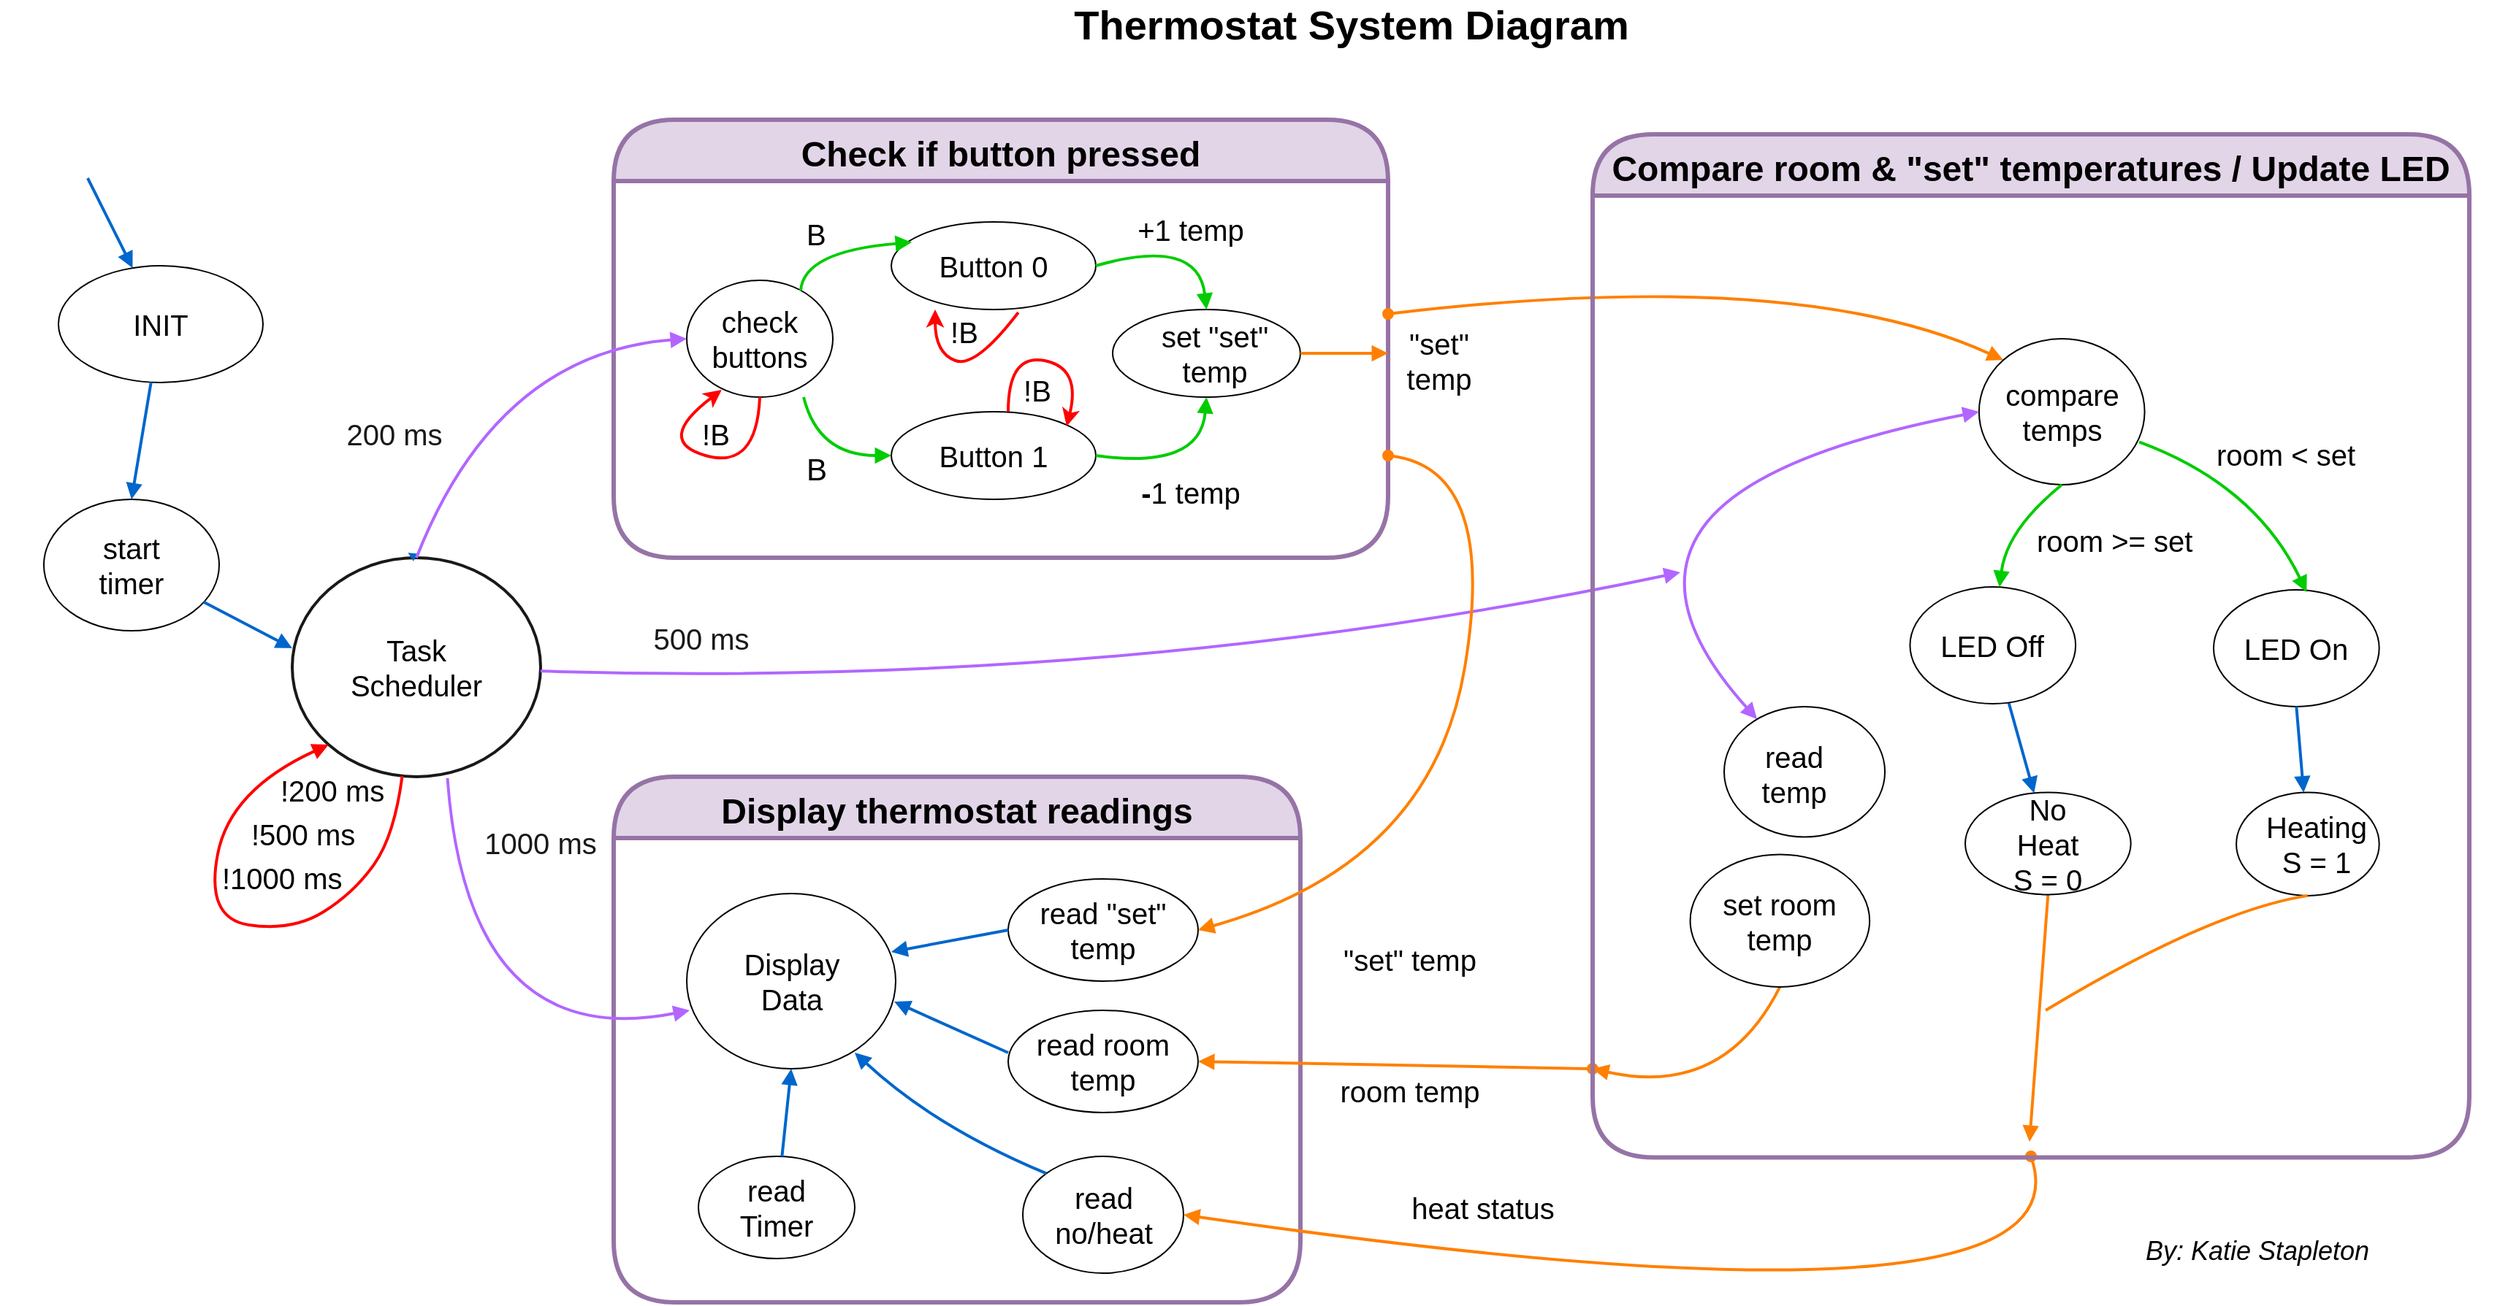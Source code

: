 <mxfile version="15.5.2" type="github">
  <diagram name="Page-1" id="b33cb84f-bf7a-9ccf-f142-242d16432e5d">
    <mxGraphModel dx="1465" dy="2275" grid="1" gridSize="10" guides="1" tooltips="1" connect="1" arrows="1" fold="1" page="1" pageScale="1.5" pageWidth="1169" pageHeight="826" background="none" math="0" shadow="0">
      <root>
        <mxCell id="0" style=";html=1;" />
        <mxCell id="1" style=";html=1;" parent="0" />
        <mxCell id="eZxbaBp0KACx5FJQrMLy-3" value="&lt;font&gt;200 ms&lt;/font&gt;" style="text;html=1;strokeColor=none;fillColor=none;align=center;verticalAlign=middle;whiteSpace=wrap;rounded=0;shadow=0;fontSize=20;fontColor=#191919;" parent="1" vertex="1">
          <mxGeometry x="250" y="-920" width="80" height="30" as="geometry" />
        </mxCell>
        <mxCell id="eZxbaBp0KACx5FJQrMLy-11" value="heat status" style="text;html=1;strokeColor=none;fillColor=none;align=center;verticalAlign=middle;whiteSpace=wrap;rounded=0;shadow=0;fontSize=20;" parent="1" vertex="1">
          <mxGeometry x="970" y="-390" width="130" height="30" as="geometry" />
        </mxCell>
        <mxCell id="eZxbaBp0KACx5FJQrMLy-30" value="" style="group;strokeWidth=2;" parent="1" vertex="1" connectable="0">
          <mxGeometry x="50" y="-860" width="120" height="90" as="geometry" />
        </mxCell>
        <mxCell id="eZxbaBp0KACx5FJQrMLy-19" value="" style="ellipse;whiteSpace=wrap;html=1;rounded=0;shadow=0;strokeWidth=1;fillColor=none;fontSize=24;align=right" parent="eZxbaBp0KACx5FJQrMLy-30" vertex="1">
          <mxGeometry width="120" height="90" as="geometry" />
        </mxCell>
        <mxCell id="2a5a01dd2e413fbf-50" value="start timer" style="text;html=1;strokeColor=none;fillColor=none;align=center;verticalAlign=middle;whiteSpace=wrap;rounded=0;shadow=0;fontSize=20;" parent="eZxbaBp0KACx5FJQrMLy-30" vertex="1">
          <mxGeometry x="29.143" y="30" width="61.714" height="30" as="geometry" />
        </mxCell>
        <mxCell id="eZxbaBp0KACx5FJQrMLy-32" value="" style="group;strokeWidth=1;strokeColor=none;" parent="1" vertex="1" connectable="0">
          <mxGeometry x="220" y="-820" width="170" height="150" as="geometry" />
        </mxCell>
        <mxCell id="eZxbaBp0KACx5FJQrMLy-20" value="" style="ellipse;whiteSpace=wrap;html=1;rounded=0;shadow=0;strokeWidth=2;fillColor=none;fontSize=24;align=right;strokeColor=#191919;" parent="eZxbaBp0KACx5FJQrMLy-32" vertex="1">
          <mxGeometry width="170" height="150" as="geometry" />
        </mxCell>
        <mxCell id="2a5a01dd2e413fbf-51" value="Task&lt;br&gt;Scheduler" style="text;html=1;strokeColor=none;fillColor=none;align=center;verticalAlign=middle;whiteSpace=wrap;rounded=0;shadow=0;fontSize=20;" parent="eZxbaBp0KACx5FJQrMLy-32" vertex="1">
          <mxGeometry x="52.214" y="56.092" width="65.571" height="37.815" as="geometry" />
        </mxCell>
        <mxCell id="e0jNq91RbBLGxGO3Wyhw-210" style="edgeStyle=none;curved=1;orthogonalLoop=1;jettySize=auto;html=1;fontSize=20;fontColor=#B266FF;startFill=0;endArrow=block;endFill=1;strokeColor=#FF0000;strokeWidth=2;entryX=0;entryY=1;entryDx=0;entryDy=0;" edge="1" parent="eZxbaBp0KACx5FJQrMLy-32" source="eZxbaBp0KACx5FJQrMLy-20" target="eZxbaBp0KACx5FJQrMLy-20">
          <mxGeometry relative="1" as="geometry">
            <mxPoint x="17" y="308.824" as="targetPoint" />
            <Array as="points">
              <mxPoint x="70" y="190" />
              <mxPoint x="42.5" y="229.412" />
              <mxPoint y="255.882" />
              <mxPoint x="-59.5" y="247.059" />
              <mxPoint x="-42.5" y="158.824" />
            </Array>
          </mxGeometry>
        </mxCell>
        <mxCell id="e0jNq91RbBLGxGO3Wyhw-223" style="edgeStyle=none;curved=1;orthogonalLoop=1;jettySize=auto;html=1;exitX=0.5;exitY=0;exitDx=0;exitDy=0;entryX=0.465;entryY=-0.024;entryDx=0;entryDy=0;entryPerimeter=0;fontSize=24;startFill=0;endArrow=block;endFill=1;strokeColor=#0066CC;strokeWidth=0;" edge="1" parent="eZxbaBp0KACx5FJQrMLy-32" source="eZxbaBp0KACx5FJQrMLy-20" target="eZxbaBp0KACx5FJQrMLy-20">
          <mxGeometry relative="1" as="geometry" />
        </mxCell>
        <mxCell id="eZxbaBp0KACx5FJQrMLy-79" value="&lt;font style=&quot;font-size: 28px&quot;&gt;Thermostat System Diagram&lt;/font&gt;" style="text;html=1;strokeColor=none;fillColor=none;align=center;verticalAlign=middle;whiteSpace=wrap;rounded=0;hachureGap=4;pointerEvents=0;fontSize=24;fontStyle=1" parent="1" vertex="1">
          <mxGeometry x="730" y="-1200" width="430" height="30" as="geometry" />
        </mxCell>
        <mxCell id="eZxbaBp0KACx5FJQrMLy-81" value="By: Katie Stapleton" style="text;html=1;strokeColor=none;fillColor=none;align=center;verticalAlign=middle;whiteSpace=wrap;rounded=0;hachureGap=4;pointerEvents=0;fontSize=18;fontStyle=2" parent="1" vertex="1">
          <mxGeometry x="1480" y="-360" width="170" height="30" as="geometry" />
        </mxCell>
        <mxCell id="e0jNq91RbBLGxGO3Wyhw-14" value="" style="group" vertex="1" connectable="0" parent="1">
          <mxGeometry x="20" y="-1070" width="160" height="120" as="geometry" />
        </mxCell>
        <mxCell id="e0jNq91RbBLGxGO3Wyhw-10" value="" style="group;strokeWidth=2;" vertex="1" connectable="0" parent="e0jNq91RbBLGxGO3Wyhw-14">
          <mxGeometry x="40" y="50" width="140" height="80" as="geometry" />
        </mxCell>
        <mxCell id="e0jNq91RbBLGxGO3Wyhw-11" value="" style="ellipse;whiteSpace=wrap;html=1;rounded=0;shadow=0;strokeWidth=1;fillColor=none;fontSize=24;align=right" vertex="1" parent="e0jNq91RbBLGxGO3Wyhw-10">
          <mxGeometry width="140" height="80" as="geometry" />
        </mxCell>
        <mxCell id="e0jNq91RbBLGxGO3Wyhw-12" value="INIT" style="text;html=1;strokeColor=none;fillColor=none;align=center;verticalAlign=middle;whiteSpace=wrap;rounded=0;shadow=0;fontSize=20;" vertex="1" parent="e0jNq91RbBLGxGO3Wyhw-10">
          <mxGeometry x="32.859" y="25" width="74.286" height="30" as="geometry" />
        </mxCell>
        <mxCell id="e0jNq91RbBLGxGO3Wyhw-32" value="Display thermostat readings" style="swimlane;fontSize=24;align=center;startSize=42;fillColor=#e1d5e7;strokeColor=#9673a6;rounded=1;shadow=0;sketch=0;glass=0;swimlaneFillColor=none;perimeterSpacing=2;strokeWidth=3;arcSize=45;" vertex="1" parent="1">
          <mxGeometry x="440" y="-670" width="470" height="360" as="geometry">
            <mxRectangle x="1000" y="-100" width="110" height="40" as="alternateBounds" />
          </mxGeometry>
        </mxCell>
        <mxCell id="eZxbaBp0KACx5FJQrMLy-31" value="" style="group" parent="e0jNq91RbBLGxGO3Wyhw-32" vertex="1" connectable="0">
          <mxGeometry x="58" y="260" width="107" height="70" as="geometry" />
        </mxCell>
        <mxCell id="eZxbaBp0KACx5FJQrMLy-22" value="" style="ellipse;whiteSpace=wrap;html=1;rounded=0;shadow=0;strokeWidth=1;fillColor=none;fontSize=24;align=right" parent="eZxbaBp0KACx5FJQrMLy-31" vertex="1">
          <mxGeometry width="107" height="70" as="geometry" />
        </mxCell>
        <mxCell id="2a5a01dd2e413fbf-55" value="read Timer" style="text;html=1;strokeColor=none;fillColor=none;align=center;verticalAlign=middle;whiteSpace=wrap;rounded=0;shadow=0;fontSize=20;" parent="eZxbaBp0KACx5FJQrMLy-31" vertex="1">
          <mxGeometry x="22.929" y="20" width="61.143" height="30" as="geometry" />
        </mxCell>
        <mxCell id="eZxbaBp0KACx5FJQrMLy-33" value="" style="group" parent="e0jNq91RbBLGxGO3Wyhw-32" vertex="1" connectable="0">
          <mxGeometry x="50" y="80" width="143" height="120" as="geometry" />
        </mxCell>
        <mxCell id="2a5a01dd2e413fbf-10" value="" style="ellipse;whiteSpace=wrap;html=1;rounded=0;shadow=0;strokeWidth=1;fillColor=none;fontSize=24;align=right" parent="eZxbaBp0KACx5FJQrMLy-33" vertex="1">
          <mxGeometry width="143" height="120" as="geometry" />
        </mxCell>
        <mxCell id="2a5a01dd2e413fbf-52" value="Display Data" style="text;html=1;strokeColor=none;fillColor=none;align=center;verticalAlign=middle;whiteSpace=wrap;rounded=0;shadow=0;fontSize=20;" parent="eZxbaBp0KACx5FJQrMLy-33" vertex="1">
          <mxGeometry x="30.643" y="34.286" width="81.714" height="51.429" as="geometry" />
        </mxCell>
        <mxCell id="e0jNq91RbBLGxGO3Wyhw-137" value="" style="group" vertex="1" connectable="0" parent="e0jNq91RbBLGxGO3Wyhw-32">
          <mxGeometry x="300" y="70" width="130" height="70" as="geometry" />
        </mxCell>
        <mxCell id="e0jNq91RbBLGxGO3Wyhw-138" value="" style="ellipse;whiteSpace=wrap;html=1;rounded=0;shadow=0;strokeWidth=1;fillColor=none;fontSize=24;align=right" vertex="1" parent="e0jNq91RbBLGxGO3Wyhw-137">
          <mxGeometry x="-30" width="130" height="70" as="geometry" />
        </mxCell>
        <mxCell id="e0jNq91RbBLGxGO3Wyhw-139" value="read &quot;set&quot; temp" style="text;html=1;strokeColor=none;fillColor=none;align=center;verticalAlign=middle;whiteSpace=wrap;rounded=0;shadow=0;fontSize=20;" vertex="1" parent="e0jNq91RbBLGxGO3Wyhw-137">
          <mxGeometry x="-11.07" y="20" width="92.14" height="30" as="geometry" />
        </mxCell>
        <mxCell id="e0jNq91RbBLGxGO3Wyhw-134" value="" style="group" vertex="1" connectable="0" parent="e0jNq91RbBLGxGO3Wyhw-32">
          <mxGeometry x="280" y="260" width="110" height="80" as="geometry" />
        </mxCell>
        <mxCell id="e0jNq91RbBLGxGO3Wyhw-135" value="" style="ellipse;whiteSpace=wrap;html=1;rounded=0;shadow=0;strokeWidth=1;fillColor=none;fontSize=24;align=right" vertex="1" parent="e0jNq91RbBLGxGO3Wyhw-134">
          <mxGeometry width="110.0" height="80" as="geometry" />
        </mxCell>
        <mxCell id="e0jNq91RbBLGxGO3Wyhw-136" value="read no/heat" style="text;html=1;strokeColor=none;fillColor=none;align=center;verticalAlign=middle;whiteSpace=wrap;rounded=0;shadow=0;fontSize=20;" vertex="1" parent="e0jNq91RbBLGxGO3Wyhw-134">
          <mxGeometry x="23.571" y="22.857" width="62.857" height="34.286" as="geometry" />
        </mxCell>
        <mxCell id="e0jNq91RbBLGxGO3Wyhw-140" value="" style="group" vertex="1" connectable="0" parent="e0jNq91RbBLGxGO3Wyhw-32">
          <mxGeometry x="270" y="160" width="130" height="70" as="geometry" />
        </mxCell>
        <mxCell id="e0jNq91RbBLGxGO3Wyhw-141" value="" style="ellipse;whiteSpace=wrap;html=1;rounded=0;shadow=0;strokeWidth=1;fillColor=none;fontSize=24;align=right" vertex="1" parent="e0jNq91RbBLGxGO3Wyhw-140">
          <mxGeometry width="130" height="70" as="geometry" />
        </mxCell>
        <mxCell id="e0jNq91RbBLGxGO3Wyhw-142" value="read room temp" style="text;html=1;strokeColor=none;fillColor=none;align=center;verticalAlign=middle;whiteSpace=wrap;rounded=0;shadow=0;fontSize=20;" vertex="1" parent="e0jNq91RbBLGxGO3Wyhw-140">
          <mxGeometry x="14.97" y="20" width="100.07" height="30" as="geometry" />
        </mxCell>
        <mxCell id="e0jNq91RbBLGxGO3Wyhw-168" style="edgeStyle=none;curved=1;orthogonalLoop=1;jettySize=auto;html=1;entryX=0.5;entryY=1;entryDx=0;entryDy=0;fontSize=24;startFill=0;endArrow=block;endFill=1;strokeColor=#0066CC;strokeWidth=2;" edge="1" parent="e0jNq91RbBLGxGO3Wyhw-32" source="eZxbaBp0KACx5FJQrMLy-22" target="2a5a01dd2e413fbf-10">
          <mxGeometry relative="1" as="geometry" />
        </mxCell>
        <mxCell id="e0jNq91RbBLGxGO3Wyhw-169" style="edgeStyle=none;curved=1;orthogonalLoop=1;jettySize=auto;html=1;exitX=0;exitY=0;exitDx=0;exitDy=0;entryX=0.804;entryY=0.908;entryDx=0;entryDy=0;entryPerimeter=0;fontSize=24;startFill=0;endArrow=block;endFill=1;strokeColor=#0066CC;strokeWidth=2;" edge="1" parent="e0jNq91RbBLGxGO3Wyhw-32" source="e0jNq91RbBLGxGO3Wyhw-135" target="2a5a01dd2e413fbf-10">
          <mxGeometry relative="1" as="geometry">
            <Array as="points">
              <mxPoint x="220" y="240" />
            </Array>
          </mxGeometry>
        </mxCell>
        <mxCell id="e0jNq91RbBLGxGO3Wyhw-170" style="edgeStyle=none;curved=1;orthogonalLoop=1;jettySize=auto;html=1;entryX=0.993;entryY=0.617;entryDx=0;entryDy=0;entryPerimeter=0;fontSize=24;startFill=0;endArrow=block;endFill=1;strokeColor=#0066CC;strokeWidth=2;exitX=0;exitY=0.414;exitDx=0;exitDy=0;exitPerimeter=0;" edge="1" parent="e0jNq91RbBLGxGO3Wyhw-32" source="e0jNq91RbBLGxGO3Wyhw-141" target="2a5a01dd2e413fbf-10">
          <mxGeometry relative="1" as="geometry">
            <mxPoint x="270" y="180" as="sourcePoint" />
          </mxGeometry>
        </mxCell>
        <mxCell id="e0jNq91RbBLGxGO3Wyhw-171" style="edgeStyle=none;curved=1;orthogonalLoop=1;jettySize=auto;html=1;exitX=0;exitY=0.5;exitDx=0;exitDy=0;entryX=0.979;entryY=0.333;entryDx=0;entryDy=0;entryPerimeter=0;fontSize=24;startFill=0;endArrow=block;endFill=1;strokeColor=#0066CC;strokeWidth=2;" edge="1" parent="e0jNq91RbBLGxGO3Wyhw-32" source="e0jNq91RbBLGxGO3Wyhw-138" target="2a5a01dd2e413fbf-10">
          <mxGeometry relative="1" as="geometry" />
        </mxCell>
        <mxCell id="e0jNq91RbBLGxGO3Wyhw-188" value="" style="group" vertex="1" connectable="0" parent="1">
          <mxGeometry x="440" y="-1120" width="530" height="300" as="geometry" />
        </mxCell>
        <mxCell id="e0jNq91RbBLGxGO3Wyhw-2" value="Check if button pressed" style="swimlane;fontSize=24;align=center;startSize=42;fillColor=#e1d5e7;strokeColor=#9673a6;rounded=1;shadow=0;sketch=0;glass=0;swimlaneFillColor=none;perimeterSpacing=2;strokeWidth=3;arcSize=34;" vertex="1" parent="e0jNq91RbBLGxGO3Wyhw-188">
          <mxGeometry width="530" height="300" as="geometry">
            <mxRectangle x="1000" y="-100" width="110" height="40" as="alternateBounds" />
          </mxGeometry>
        </mxCell>
        <mxCell id="e0jNq91RbBLGxGO3Wyhw-39" value="" style="group" vertex="1" connectable="0" parent="e0jNq91RbBLGxGO3Wyhw-2">
          <mxGeometry x="190" y="70" width="140" height="60" as="geometry" />
        </mxCell>
        <mxCell id="e0jNq91RbBLGxGO3Wyhw-40" value="" style="ellipse;whiteSpace=wrap;html=1;rounded=0;shadow=0;strokeWidth=1;fillColor=none;fontSize=24;align=right" vertex="1" parent="e0jNq91RbBLGxGO3Wyhw-39">
          <mxGeometry width="140" height="60" as="geometry" />
        </mxCell>
        <mxCell id="e0jNq91RbBLGxGO3Wyhw-41" value="Button 0" style="text;html=1;strokeColor=none;fillColor=none;align=center;verticalAlign=middle;whiteSpace=wrap;rounded=0;shadow=0;fontSize=20;" vertex="1" parent="e0jNq91RbBLGxGO3Wyhw-39">
          <mxGeometry x="30.0" y="20.0" width="80.0" height="20.0" as="geometry" />
        </mxCell>
        <mxCell id="e0jNq91RbBLGxGO3Wyhw-46" value="" style="group" vertex="1" connectable="0" parent="e0jNq91RbBLGxGO3Wyhw-2">
          <mxGeometry x="190" y="200" width="140" height="60" as="geometry" />
        </mxCell>
        <mxCell id="e0jNq91RbBLGxGO3Wyhw-47" value="" style="ellipse;whiteSpace=wrap;html=1;rounded=0;shadow=0;strokeWidth=1;fillColor=none;fontSize=24;align=right" vertex="1" parent="e0jNq91RbBLGxGO3Wyhw-46">
          <mxGeometry width="140.0" height="60" as="geometry" />
        </mxCell>
        <mxCell id="e0jNq91RbBLGxGO3Wyhw-48" value="Button 1" style="text;html=1;strokeColor=none;fillColor=none;align=center;verticalAlign=middle;whiteSpace=wrap;rounded=0;shadow=0;fontSize=20;" vertex="1" parent="e0jNq91RbBLGxGO3Wyhw-46">
          <mxGeometry x="30.0" y="20.0" width="80.0" height="20.0" as="geometry" />
        </mxCell>
        <mxCell id="e0jNq91RbBLGxGO3Wyhw-112" style="edgeStyle=none;curved=1;orthogonalLoop=1;jettySize=auto;html=1;fontSize=24;startArrow=classic;startFill=1;endArrow=none;endFill=0;strokeColor=#FF0000;strokeWidth=2;entryX=0;entryY=1;entryDx=0;entryDy=0;" edge="1" parent="e0jNq91RbBLGxGO3Wyhw-46" target="eZxbaBp0KACx5FJQrMLy-7">
          <mxGeometry relative="1" as="geometry">
            <mxPoint x="83.061" y="-2.553" as="targetPoint" />
            <Array as="points">
              <mxPoint x="130" y="-30" />
              <mxPoint x="80" y="-40" />
            </Array>
            <mxPoint x="120" y="10" as="sourcePoint" />
          </mxGeometry>
        </mxCell>
        <mxCell id="e0jNq91RbBLGxGO3Wyhw-64" value="" style="ellipse;whiteSpace=wrap;html=1;rounded=0;shadow=0;strokeWidth=1;fillColor=none;fontSize=24;align=right" vertex="1" parent="e0jNq91RbBLGxGO3Wyhw-2">
          <mxGeometry x="341.5" y="130" width="128.5" height="60" as="geometry" />
        </mxCell>
        <mxCell id="e0jNq91RbBLGxGO3Wyhw-65" value="set &quot;set&quot; temp" style="text;html=1;strokeColor=none;fillColor=none;align=center;verticalAlign=middle;whiteSpace=wrap;rounded=0;shadow=0;fontSize=20;" vertex="1" parent="e0jNq91RbBLGxGO3Wyhw-2">
          <mxGeometry x="361.5" y="146.67" width="98.5" height="26.67" as="geometry" />
        </mxCell>
        <mxCell id="e0jNq91RbBLGxGO3Wyhw-79" style="edgeStyle=none;curved=1;orthogonalLoop=1;jettySize=auto;html=1;exitX=1;exitY=0.5;exitDx=0;exitDy=0;entryX=0.5;entryY=0;entryDx=0;entryDy=0;fontSize=24;startFill=0;endArrow=block;endFill=1;strokeColor=#00CC00;strokeWidth=2;" edge="1" parent="e0jNq91RbBLGxGO3Wyhw-2" source="e0jNq91RbBLGxGO3Wyhw-40" target="e0jNq91RbBLGxGO3Wyhw-64">
          <mxGeometry relative="1" as="geometry">
            <Array as="points">
              <mxPoint x="400" y="80" />
            </Array>
          </mxGeometry>
        </mxCell>
        <mxCell id="e0jNq91RbBLGxGO3Wyhw-80" style="edgeStyle=none;curved=1;orthogonalLoop=1;jettySize=auto;html=1;exitX=1;exitY=0.5;exitDx=0;exitDy=0;entryX=0.5;entryY=1;entryDx=0;entryDy=0;fontSize=24;startFill=0;endArrow=block;endFill=1;strokeColor=#00CC00;strokeWidth=2;" edge="1" parent="e0jNq91RbBLGxGO3Wyhw-2" source="e0jNq91RbBLGxGO3Wyhw-47" target="e0jNq91RbBLGxGO3Wyhw-64">
          <mxGeometry relative="1" as="geometry">
            <Array as="points">
              <mxPoint x="401.5" y="240" />
            </Array>
          </mxGeometry>
        </mxCell>
        <mxCell id="eZxbaBp0KACx5FJQrMLy-7" value="!B" style="text;html=1;strokeColor=none;fillColor=none;align=center;verticalAlign=middle;whiteSpace=wrap;rounded=0;shadow=0;fontSize=20;" parent="e0jNq91RbBLGxGO3Wyhw-2" vertex="1">
          <mxGeometry x="270" y="170" width="40" height="30" as="geometry" />
        </mxCell>
        <mxCell id="e0jNq91RbBLGxGO3Wyhw-116" value="!B" style="text;html=1;strokeColor=none;fillColor=none;align=center;verticalAlign=middle;whiteSpace=wrap;rounded=0;shadow=0;fontSize=20;" vertex="1" parent="e0jNq91RbBLGxGO3Wyhw-2">
          <mxGeometry x="220" y="130" width="40" height="30" as="geometry" />
        </mxCell>
        <mxCell id="e0jNq91RbBLGxGO3Wyhw-114" style="edgeStyle=none;curved=1;orthogonalLoop=1;jettySize=auto;html=1;fontSize=24;startArrow=classic;startFill=1;endArrow=none;endFill=0;strokeColor=#FF0000;strokeWidth=2;exitX=0;exitY=0;exitDx=0;exitDy=0;entryX=0.621;entryY=1.033;entryDx=0;entryDy=0;entryPerimeter=0;" edge="1" parent="e0jNq91RbBLGxGO3Wyhw-2" source="e0jNq91RbBLGxGO3Wyhw-116" target="e0jNq91RbBLGxGO3Wyhw-40">
          <mxGeometry relative="1" as="geometry">
            <mxPoint x="270" y="135" as="targetPoint" />
            <Array as="points">
              <mxPoint x="220" y="160" />
              <mxPoint x="247.86" y="170" />
            </Array>
            <mxPoint x="210" y="135" as="sourcePoint" />
          </mxGeometry>
        </mxCell>
        <mxCell id="e0jNq91RbBLGxGO3Wyhw-143" value="" style="group" vertex="1" connectable="0" parent="e0jNq91RbBLGxGO3Wyhw-2">
          <mxGeometry x="50" y="110" width="100" height="80" as="geometry" />
        </mxCell>
        <mxCell id="e0jNq91RbBLGxGO3Wyhw-144" value="" style="ellipse;whiteSpace=wrap;html=1;rounded=0;shadow=0;strokeWidth=1;fillColor=none;fontSize=24;align=right" vertex="1" parent="e0jNq91RbBLGxGO3Wyhw-143">
          <mxGeometry width="100" height="80" as="geometry" />
        </mxCell>
        <mxCell id="e0jNq91RbBLGxGO3Wyhw-147" style="edgeStyle=none;curved=1;orthogonalLoop=1;jettySize=auto;html=1;fontSize=24;startArrow=classic;startFill=1;endArrow=none;endFill=0;strokeColor=#FF0000;strokeWidth=2;entryX=0.5;entryY=1;entryDx=0;entryDy=0;exitX=0.239;exitY=0.938;exitDx=0;exitDy=0;exitPerimeter=0;" edge="1" parent="e0jNq91RbBLGxGO3Wyhw-143" source="e0jNq91RbBLGxGO3Wyhw-144" target="e0jNq91RbBLGxGO3Wyhw-144">
          <mxGeometry relative="1" as="geometry">
            <mxPoint x="47.86" y="90" as="targetPoint" />
            <Array as="points">
              <mxPoint x="-22.14" y="110" />
              <mxPoint x="47.86" y="130" />
            </Array>
            <mxPoint x="27.86" y="70" as="sourcePoint" />
          </mxGeometry>
        </mxCell>
        <mxCell id="e0jNq91RbBLGxGO3Wyhw-145" value="check buttons" style="text;html=1;strokeColor=none;fillColor=none;align=center;verticalAlign=middle;whiteSpace=wrap;rounded=0;shadow=0;fontSize=20;" vertex="1" parent="e0jNq91RbBLGxGO3Wyhw-143">
          <mxGeometry x="17.857" y="22.857" width="64.286" height="34.286" as="geometry" />
        </mxCell>
        <mxCell id="e0jNq91RbBLGxGO3Wyhw-152" value="!B" style="text;html=1;strokeColor=none;fillColor=none;align=center;verticalAlign=middle;whiteSpace=wrap;rounded=0;shadow=0;fontSize=20;" vertex="1" parent="e0jNq91RbBLGxGO3Wyhw-2">
          <mxGeometry x="50.0" y="200" width="40" height="30" as="geometry" />
        </mxCell>
        <mxCell id="e0jNq91RbBLGxGO3Wyhw-153" style="edgeStyle=none;curved=1;orthogonalLoop=1;jettySize=auto;html=1;exitX=0.78;exitY=0.088;exitDx=0;exitDy=0;entryX=0.1;entryY=0.233;entryDx=0;entryDy=0;entryPerimeter=0;fontSize=24;startFill=0;endArrow=block;endFill=1;strokeColor=#00CC00;strokeWidth=2;exitPerimeter=0;" edge="1" parent="e0jNq91RbBLGxGO3Wyhw-2" source="e0jNq91RbBLGxGO3Wyhw-144" target="e0jNq91RbBLGxGO3Wyhw-40">
          <mxGeometry relative="1" as="geometry">
            <Array as="points">
              <mxPoint x="130" y="90" />
            </Array>
          </mxGeometry>
        </mxCell>
        <mxCell id="e0jNq91RbBLGxGO3Wyhw-154" style="edgeStyle=none;curved=1;orthogonalLoop=1;jettySize=auto;html=1;entryX=0;entryY=0.5;entryDx=0;entryDy=0;fontSize=24;startFill=0;endArrow=block;endFill=1;strokeColor=#00CC00;strokeWidth=2;exitX=0.8;exitY=1;exitDx=0;exitDy=0;exitPerimeter=0;" edge="1" parent="e0jNq91RbBLGxGO3Wyhw-2" source="e0jNq91RbBLGxGO3Wyhw-144" target="e0jNq91RbBLGxGO3Wyhw-47">
          <mxGeometry relative="1" as="geometry">
            <mxPoint x="120" y="190" as="sourcePoint" />
            <Array as="points">
              <mxPoint x="140" y="230" />
            </Array>
          </mxGeometry>
        </mxCell>
        <mxCell id="e0jNq91RbBLGxGO3Wyhw-155" value="B" style="text;whiteSpace=wrap;html=1;fontSize=20;" vertex="1" parent="e0jNq91RbBLGxGO3Wyhw-2">
          <mxGeometry x="130" y="60" width="30" height="40" as="geometry" />
        </mxCell>
        <mxCell id="e0jNq91RbBLGxGO3Wyhw-156" value="B" style="text;whiteSpace=wrap;html=1;fontSize=21;" vertex="1" parent="e0jNq91RbBLGxGO3Wyhw-2">
          <mxGeometry x="130" y="220" width="30" height="40" as="geometry" />
        </mxCell>
        <mxCell id="e0jNq91RbBLGxGO3Wyhw-159" value="&lt;b&gt;-&lt;/b&gt;1 temp" style="text;html=1;strokeColor=none;fillColor=none;align=center;verticalAlign=middle;whiteSpace=wrap;rounded=0;shadow=0;fontSize=20;" vertex="1" parent="e0jNq91RbBLGxGO3Wyhw-2">
          <mxGeometry x="350" y="240" width="90" height="30" as="geometry" />
        </mxCell>
        <mxCell id="e0jNq91RbBLGxGO3Wyhw-162" value="+1 temp" style="text;html=1;strokeColor=none;fillColor=none;align=center;verticalAlign=middle;whiteSpace=wrap;rounded=0;shadow=0;fontSize=20;" vertex="1" parent="e0jNq91RbBLGxGO3Wyhw-2">
          <mxGeometry x="350" y="60" width="90" height="30" as="geometry" />
        </mxCell>
        <mxCell id="e0jNq91RbBLGxGO3Wyhw-176" style="edgeStyle=none;curved=1;orthogonalLoop=1;jettySize=auto;html=1;exitX=1;exitY=0.5;exitDx=0;exitDy=0;fontSize=24;startFill=0;endArrow=block;endFill=1;strokeColor=#FF8000;strokeWidth=2;" edge="1" parent="e0jNq91RbBLGxGO3Wyhw-188" source="e0jNq91RbBLGxGO3Wyhw-64">
          <mxGeometry relative="1" as="geometry">
            <mxPoint x="530" y="160" as="targetPoint" />
          </mxGeometry>
        </mxCell>
        <mxCell id="e0jNq91RbBLGxGO3Wyhw-189" value="" style="group" vertex="1" connectable="0" parent="1">
          <mxGeometry x="1050" y="-1110" width="680" height="700.71" as="geometry" />
        </mxCell>
        <mxCell id="e0jNq91RbBLGxGO3Wyhw-237" value="" style="group" vertex="1" connectable="0" parent="e0jNq91RbBLGxGO3Wyhw-189">
          <mxGeometry x="150" y="660" width="209" height="30" as="geometry" />
        </mxCell>
        <mxCell id="e0jNq91RbBLGxGO3Wyhw-177" style="edgeStyle=none;curved=1;orthogonalLoop=1;jettySize=auto;html=1;exitX=0.5;exitY=1;exitDx=0;exitDy=0;fontSize=24;startFill=0;endArrow=block;endFill=1;strokeColor=#FF8000;strokeWidth=2;" edge="1" parent="e0jNq91RbBLGxGO3Wyhw-237" source="e0jNq91RbBLGxGO3Wyhw-83">
          <mxGeometry relative="1" as="geometry">
            <mxPoint x="-90" y="-20" as="targetPoint" />
            <Array as="points">
              <mxPoint />
            </Array>
          </mxGeometry>
        </mxCell>
        <mxCell id="e0jNq91RbBLGxGO3Wyhw-180" style="edgeStyle=none;curved=1;orthogonalLoop=1;jettySize=auto;html=1;exitX=0.5;exitY=1;exitDx=0;exitDy=0;fontSize=24;startFill=0;endArrow=block;endFill=1;strokeColor=#FF8000;strokeWidth=2;" edge="1" parent="e0jNq91RbBLGxGO3Wyhw-237" source="e0jNq91RbBLGxGO3Wyhw-98">
          <mxGeometry relative="1" as="geometry">
            <mxPoint x="209" y="30" as="targetPoint" />
            <Array as="points" />
          </mxGeometry>
        </mxCell>
        <mxCell id="e0jNq91RbBLGxGO3Wyhw-190" style="edgeStyle=none;curved=1;orthogonalLoop=1;jettySize=auto;html=1;entryX=0;entryY=0;entryDx=0;entryDy=0;fontSize=24;startArrow=oval;startFill=1;endArrow=block;endFill=1;strokeColor=#FF8000;strokeWidth=2;" edge="1" parent="1" target="e0jNq91RbBLGxGO3Wyhw-86">
          <mxGeometry relative="1" as="geometry">
            <mxPoint x="970" y="-987" as="sourcePoint" />
            <Array as="points">
              <mxPoint x="1250" y="-1020" />
            </Array>
          </mxGeometry>
        </mxCell>
        <mxCell id="e0jNq91RbBLGxGO3Wyhw-191" style="edgeStyle=none;curved=1;orthogonalLoop=1;jettySize=auto;html=1;entryX=1;entryY=0.5;entryDx=0;entryDy=0;fontSize=24;startArrow=oval;startFill=1;endArrow=block;endFill=1;strokeColor=#FF8000;strokeWidth=2;" edge="1" parent="1" target="e0jNq91RbBLGxGO3Wyhw-141">
          <mxGeometry relative="1" as="geometry">
            <mxPoint x="1110" y="-470" as="sourcePoint" />
          </mxGeometry>
        </mxCell>
        <mxCell id="e0jNq91RbBLGxGO3Wyhw-192" style="edgeStyle=none;curved=1;orthogonalLoop=1;jettySize=auto;html=1;entryX=1;entryY=0.5;entryDx=0;entryDy=0;fontSize=24;startArrow=oval;startFill=1;endArrow=block;endFill=1;strokeColor=#FF8000;strokeWidth=2;" edge="1" parent="1" target="e0jNq91RbBLGxGO3Wyhw-135">
          <mxGeometry relative="1" as="geometry">
            <mxPoint x="1410" y="-410" as="sourcePoint" />
            <Array as="points">
              <mxPoint x="1450" y="-280" />
            </Array>
          </mxGeometry>
        </mxCell>
        <mxCell id="e0jNq91RbBLGxGO3Wyhw-193" value="room temp" style="text;html=1;strokeColor=none;fillColor=none;align=center;verticalAlign=middle;whiteSpace=wrap;rounded=0;shadow=0;fontSize=20;" vertex="1" parent="1">
          <mxGeometry x="920" y="-470" width="130" height="30" as="geometry" />
        </mxCell>
        <mxCell id="e0jNq91RbBLGxGO3Wyhw-195" value="&quot;set&quot; &lt;br&gt;temp" style="text;html=1;strokeColor=none;fillColor=none;align=center;verticalAlign=middle;whiteSpace=wrap;rounded=0;shadow=0;fontSize=20;" vertex="1" parent="1">
          <mxGeometry x="940" y="-970" width="130" height="30" as="geometry" />
        </mxCell>
        <mxCell id="e0jNq91RbBLGxGO3Wyhw-200" value="&quot;set&quot; temp" style="text;html=1;strokeColor=none;fillColor=none;align=center;verticalAlign=middle;whiteSpace=wrap;rounded=0;shadow=0;fontSize=20;" vertex="1" parent="1">
          <mxGeometry x="920" y="-560" width="130" height="30" as="geometry" />
        </mxCell>
        <mxCell id="e0jNq91RbBLGxGO3Wyhw-202" style="edgeStyle=none;curved=1;orthogonalLoop=1;jettySize=auto;html=1;fontSize=24;startArrow=none;startFill=0;endArrow=block;endFill=1;strokeColor=#B266FF;strokeWidth=2;exitX=0.5;exitY=0;exitDx=0;exitDy=0;entryX=0;entryY=0.5;entryDx=0;entryDy=0;" edge="1" parent="1" source="eZxbaBp0KACx5FJQrMLy-20" target="e0jNq91RbBLGxGO3Wyhw-144">
          <mxGeometry relative="1" as="geometry">
            <mxPoint x="340" y="-830" as="sourcePoint" />
            <mxPoint x="470" y="-970" as="targetPoint" />
            <Array as="points">
              <mxPoint x="360" y="-960" />
            </Array>
          </mxGeometry>
        </mxCell>
        <mxCell id="e0jNq91RbBLGxGO3Wyhw-203" style="edgeStyle=none;curved=1;orthogonalLoop=1;jettySize=auto;html=1;fontSize=24;startFill=0;endArrow=block;endFill=1;strokeColor=#B266FF;strokeWidth=2;" edge="1" parent="1" source="eZxbaBp0KACx5FJQrMLy-20">
          <mxGeometry relative="1" as="geometry">
            <mxPoint x="1170" y="-810" as="targetPoint" />
            <Array as="points">
              <mxPoint x="790" y="-730" />
            </Array>
          </mxGeometry>
        </mxCell>
        <mxCell id="e0jNq91RbBLGxGO3Wyhw-204" style="edgeStyle=none;curved=1;orthogonalLoop=1;jettySize=auto;html=1;entryX=0.014;entryY=0.667;entryDx=0;entryDy=0;fontSize=24;startFill=0;endArrow=block;endFill=1;strokeColor=#B266FF;strokeWidth=2;exitX=0.625;exitY=1.006;exitDx=0;exitDy=0;exitPerimeter=0;entryPerimeter=0;" edge="1" parent="1" source="eZxbaBp0KACx5FJQrMLy-20" target="2a5a01dd2e413fbf-10">
          <mxGeometry relative="1" as="geometry">
            <Array as="points">
              <mxPoint x="340" y="-480" />
            </Array>
          </mxGeometry>
        </mxCell>
        <mxCell id="e0jNq91RbBLGxGO3Wyhw-208" value="&lt;font&gt;500 ms&lt;/font&gt;" style="text;html=1;strokeColor=none;fillColor=none;align=center;verticalAlign=middle;whiteSpace=wrap;rounded=0;shadow=0;fontSize=20;fontColor=#191919;" vertex="1" parent="1">
          <mxGeometry x="460" y="-780" width="80" height="30" as="geometry" />
        </mxCell>
        <mxCell id="e0jNq91RbBLGxGO3Wyhw-209" value="&lt;font&gt;1000 ms&lt;/font&gt;" style="text;html=1;strokeColor=none;fillColor=none;align=center;verticalAlign=middle;whiteSpace=wrap;rounded=0;shadow=0;fontSize=20;fontColor=#191919;" vertex="1" parent="1">
          <mxGeometry x="350" y="-640" width="80" height="30" as="geometry" />
        </mxCell>
        <mxCell id="e0jNq91RbBLGxGO3Wyhw-211" value="!1000 ms" style="text;whiteSpace=wrap;html=1;fontSize=20;" vertex="1" parent="1">
          <mxGeometry x="170" y="-619" width="100" height="40" as="geometry" />
        </mxCell>
        <mxCell id="e0jNq91RbBLGxGO3Wyhw-212" value="!500 ms" style="text;whiteSpace=wrap;html=1;fontSize=20;" vertex="1" parent="1">
          <mxGeometry x="190" y="-649" width="100" height="40" as="geometry" />
        </mxCell>
        <mxCell id="e0jNq91RbBLGxGO3Wyhw-213" value="!200 ms" style="text;whiteSpace=wrap;html=1;fontSize=20;" vertex="1" parent="1">
          <mxGeometry x="210" y="-679" width="100" height="40" as="geometry" />
        </mxCell>
        <mxCell id="e0jNq91RbBLGxGO3Wyhw-226" style="edgeStyle=none;curved=1;orthogonalLoop=1;jettySize=auto;html=1;entryX=0.5;entryY=0;entryDx=0;entryDy=0;fontSize=24;startFill=0;endArrow=block;endFill=1;strokeColor=#0066CC;strokeWidth=2;" edge="1" parent="1" source="e0jNq91RbBLGxGO3Wyhw-11" target="eZxbaBp0KACx5FJQrMLy-19">
          <mxGeometry relative="1" as="geometry" />
        </mxCell>
        <mxCell id="e0jNq91RbBLGxGO3Wyhw-227" style="edgeStyle=none;curved=1;orthogonalLoop=1;jettySize=auto;html=1;fontSize=24;startFill=1;endArrow=none;endFill=0;strokeColor=#0066CC;strokeWidth=2;startArrow=block;" edge="1" parent="1" source="e0jNq91RbBLGxGO3Wyhw-11">
          <mxGeometry relative="1" as="geometry">
            <mxPoint x="80" y="-1080" as="targetPoint" />
          </mxGeometry>
        </mxCell>
        <mxCell id="e0jNq91RbBLGxGO3Wyhw-198" style="edgeStyle=none;curved=1;orthogonalLoop=1;jettySize=auto;html=1;fontSize=24;startArrow=oval;startFill=1;endArrow=block;endFill=1;strokeColor=#FF8000;strokeWidth=2;entryX=1;entryY=0.5;entryDx=0;entryDy=0;" edge="1" parent="1" target="e0jNq91RbBLGxGO3Wyhw-138">
          <mxGeometry relative="1" as="geometry">
            <mxPoint x="1025" y="-700" as="targetPoint" />
            <mxPoint x="970" y="-890" as="sourcePoint" />
            <Array as="points">
              <mxPoint x="1045" y="-880" />
              <mxPoint x="1000" y="-610" />
            </Array>
          </mxGeometry>
        </mxCell>
        <mxCell id="e0jNq91RbBLGxGO3Wyhw-230" style="edgeStyle=none;curved=1;orthogonalLoop=1;jettySize=auto;html=1;entryX=0;entryY=0.413;entryDx=0;entryDy=0;entryPerimeter=0;fontSize=24;startArrow=none;startFill=0;endArrow=block;endFill=1;strokeColor=#0066CC;strokeWidth=2;" edge="1" parent="1" source="eZxbaBp0KACx5FJQrMLy-19" target="eZxbaBp0KACx5FJQrMLy-20">
          <mxGeometry relative="1" as="geometry" />
        </mxCell>
        <mxCell id="e0jNq91RbBLGxGO3Wyhw-33" value="Compare room &amp; &quot;set&quot; temperatures / Update LED" style="swimlane;fontSize=24;align=center;startSize=42;fillColor=#e1d5e7;strokeColor=#9673a6;rounded=1;shadow=0;sketch=0;glass=0;swimlaneFillColor=none;perimeterSpacing=2;strokeWidth=3;arcSize=33;" vertex="1" parent="1">
          <mxGeometry x="1110" y="-1110" width="600" height="700.71" as="geometry">
            <mxRectangle x="1000" y="-100" width="110" height="40" as="alternateBounds" />
          </mxGeometry>
        </mxCell>
        <mxCell id="e0jNq91RbBLGxGO3Wyhw-107" value="" style="group" vertex="1" connectable="0" parent="e0jNq91RbBLGxGO3Wyhw-33">
          <mxGeometry x="18.889" y="78.04" width="595" height="533.93" as="geometry" />
        </mxCell>
        <mxCell id="e0jNq91RbBLGxGO3Wyhw-94" value="&lt;font style=&quot;font-size: 20px&quot;&gt;LED On&lt;/font&gt;" style="ellipse;whiteSpace=wrap;html=1;rounded=1;shadow=0;glass=0;sketch=0;fontSize=24;strokeWidth=1;align=center;" vertex="1" parent="e0jNq91RbBLGxGO3Wyhw-107">
          <mxGeometry x="406.111" y="233.93" width="113.333" height="80" as="geometry" />
        </mxCell>
        <mxCell id="e0jNq91RbBLGxGO3Wyhw-187" value="" style="group" vertex="1" connectable="0" parent="e0jNq91RbBLGxGO3Wyhw-107">
          <mxGeometry x="245.558" y="61.97" width="113.333" height="100" as="geometry" />
        </mxCell>
        <mxCell id="e0jNq91RbBLGxGO3Wyhw-86" value="" style="ellipse;whiteSpace=wrap;html=1;rounded=0;shadow=0;strokeWidth=1;fillColor=none;fontSize=24;align=right" vertex="1" parent="e0jNq91RbBLGxGO3Wyhw-187">
          <mxGeometry width="113.333" height="100" as="geometry" />
        </mxCell>
        <mxCell id="e0jNq91RbBLGxGO3Wyhw-87" value="compare temps" style="text;html=1;strokeColor=none;fillColor=none;align=center;verticalAlign=middle;whiteSpace=wrap;rounded=0;shadow=0;fontSize=20;" vertex="1" parent="e0jNq91RbBLGxGO3Wyhw-187">
          <mxGeometry x="20.238" y="28.571" width="72.857" height="42.857" as="geometry" />
        </mxCell>
        <mxCell id="e0jNq91RbBLGxGO3Wyhw-105" value="" style="group" vertex="1" connectable="0" parent="e0jNq91RbBLGxGO3Wyhw-107">
          <mxGeometry x="236.113" y="233.4" width="119.472" height="200" as="geometry" />
        </mxCell>
        <mxCell id="e0jNq91RbBLGxGO3Wyhw-127" style="edgeStyle=none;curved=1;orthogonalLoop=1;jettySize=auto;html=1;fontSize=24;startFill=0;endArrow=block;endFill=1;strokeColor=#0066CC;strokeWidth=2;" edge="1" parent="e0jNq91RbBLGxGO3Wyhw-105" source="e0jNq91RbBLGxGO3Wyhw-96" target="e0jNq91RbBLGxGO3Wyhw-98">
          <mxGeometry relative="1" as="geometry" />
        </mxCell>
        <mxCell id="e0jNq91RbBLGxGO3Wyhw-96" value="&lt;font style=&quot;font-size: 20px&quot;&gt;LED Off&lt;/font&gt;" style="ellipse;whiteSpace=wrap;html=1;rounded=1;shadow=0;glass=0;sketch=0;fontSize=24;strokeWidth=1;align=center;" vertex="1" parent="e0jNq91RbBLGxGO3Wyhw-105">
          <mxGeometry x="-37.778" y="-1.43" width="113.333" height="80" as="geometry" />
        </mxCell>
        <mxCell id="e0jNq91RbBLGxGO3Wyhw-97" value="" style="group" vertex="1" connectable="0" parent="e0jNq91RbBLGxGO3Wyhw-105">
          <mxGeometry x="6.139" y="130" width="113.333" height="70" as="geometry" />
        </mxCell>
        <mxCell id="e0jNq91RbBLGxGO3Wyhw-98" value="" style="ellipse;whiteSpace=wrap;html=1;rounded=0;shadow=0;strokeWidth=1;fillColor=none;fontSize=24;align=right" vertex="1" parent="e0jNq91RbBLGxGO3Wyhw-97">
          <mxGeometry x="-6.139" y="9.28" width="113.333" height="70" as="geometry" />
        </mxCell>
        <mxCell id="e0jNq91RbBLGxGO3Wyhw-99" value="No Heat&lt;br&gt;S = 0" style="text;html=1;strokeColor=none;fillColor=none;align=center;verticalAlign=middle;whiteSpace=wrap;rounded=0;shadow=0;fontSize=20;" vertex="1" parent="e0jNq91RbBLGxGO3Wyhw-97">
          <mxGeometry x="14.129" y="29.28" width="72.788" height="30" as="geometry" />
        </mxCell>
        <mxCell id="e0jNq91RbBLGxGO3Wyhw-130" style="edgeStyle=none;curved=1;orthogonalLoop=1;jettySize=auto;html=1;fontSize=24;startFill=0;endArrow=block;endFill=1;strokeColor=#0066CC;strokeWidth=2;exitX=0.5;exitY=1;exitDx=0;exitDy=0;" edge="1" parent="e0jNq91RbBLGxGO3Wyhw-107" source="e0jNq91RbBLGxGO3Wyhw-94" target="e0jNq91RbBLGxGO3Wyhw-101">
          <mxGeometry relative="1" as="geometry">
            <mxPoint x="484.759" y="313.342" as="sourcePoint" />
          </mxGeometry>
        </mxCell>
        <mxCell id="e0jNq91RbBLGxGO3Wyhw-101" value="" style="ellipse;whiteSpace=wrap;html=1;rounded=0;shadow=0;strokeWidth=1;fillColor=none;fontSize=24;align=right" vertex="1" parent="e0jNq91RbBLGxGO3Wyhw-107">
          <mxGeometry x="421.637" y="372.68" width="97.81" height="70.72" as="geometry" />
        </mxCell>
        <mxCell id="e0jNq91RbBLGxGO3Wyhw-102" value="Heating&lt;br&gt;S = 1" style="text;html=1;strokeColor=none;fillColor=none;align=center;verticalAlign=middle;whiteSpace=wrap;rounded=0;shadow=0;fontSize=20;" vertex="1" parent="e0jNq91RbBLGxGO3Wyhw-107">
          <mxGeometry x="445.375" y="392.886" width="63.143" height="30.309" as="geometry" />
        </mxCell>
        <mxCell id="e0jNq91RbBLGxGO3Wyhw-228" style="edgeStyle=none;curved=1;orthogonalLoop=1;jettySize=auto;html=1;exitX=1;exitY=0;exitDx=0;exitDy=0;fontSize=24;startArrow=block;startFill=1;endArrow=none;endFill=0;strokeColor=#0066CC;strokeWidth=2;" edge="1" parent="e0jNq91RbBLGxGO3Wyhw-107" source="e0jNq91RbBLGxGO3Wyhw-102" target="e0jNq91RbBLGxGO3Wyhw-102">
          <mxGeometry relative="1" as="geometry" />
        </mxCell>
        <mxCell id="e0jNq91RbBLGxGO3Wyhw-83" value="" style="ellipse;whiteSpace=wrap;html=1;rounded=0;shadow=0;strokeWidth=1;fillColor=none;fontSize=24;align=right" vertex="1" parent="e0jNq91RbBLGxGO3Wyhw-107">
          <mxGeometry x="47.895" y="415.19" width="122.778" height="90.71" as="geometry" />
        </mxCell>
        <mxCell id="e0jNq91RbBLGxGO3Wyhw-131" value="room &amp;gt;= set" style="text;whiteSpace=wrap;html=1;fontSize=20;" vertex="1" parent="e0jNq91RbBLGxGO3Wyhw-107">
          <mxGeometry x="283.336" y="181.97" width="113.333" height="40" as="geometry" />
        </mxCell>
        <mxCell id="e0jNq91RbBLGxGO3Wyhw-132" value="room &amp;lt; set" style="text;whiteSpace=wrap;html=1;fontSize=20;" vertex="1" parent="e0jNq91RbBLGxGO3Wyhw-107">
          <mxGeometry x="406.113" y="122.68" width="103.889" height="40" as="geometry" />
        </mxCell>
        <mxCell id="e0jNq91RbBLGxGO3Wyhw-124" style="edgeStyle=none;curved=1;orthogonalLoop=1;jettySize=auto;html=1;exitX=0.5;exitY=1;exitDx=0;exitDy=0;fontSize=24;startFill=0;endArrow=block;endFill=1;strokeColor=#00CC00;strokeWidth=2;" edge="1" parent="e0jNq91RbBLGxGO3Wyhw-107" source="e0jNq91RbBLGxGO3Wyhw-86" target="e0jNq91RbBLGxGO3Wyhw-96">
          <mxGeometry relative="1" as="geometry">
            <Array as="points">
              <mxPoint x="264.447" y="192.68" />
            </Array>
          </mxGeometry>
        </mxCell>
        <mxCell id="e0jNq91RbBLGxGO3Wyhw-125" style="edgeStyle=none;curved=1;orthogonalLoop=1;jettySize=auto;html=1;exitX=0.967;exitY=0.707;exitDx=0;exitDy=0;fontSize=24;startFill=0;endArrow=block;endFill=1;strokeColor=#00CC00;strokeWidth=2;exitPerimeter=0;" edge="1" parent="e0jNq91RbBLGxGO3Wyhw-107" source="e0jNq91RbBLGxGO3Wyhw-86">
          <mxGeometry relative="1" as="geometry">
            <mxPoint x="469.743" y="235.487" as="targetPoint" />
            <Array as="points">
              <mxPoint x="434.447" y="161.97" />
            </Array>
          </mxGeometry>
        </mxCell>
        <mxCell id="e0jNq91RbBLGxGO3Wyhw-218" style="edgeStyle=none;curved=1;orthogonalLoop=1;jettySize=auto;html=1;entryX=0;entryY=0.5;entryDx=0;entryDy=0;fontSize=24;startFill=1;endArrow=block;endFill=1;strokeColor=#B266FF;strokeWidth=2;startArrow=block;" edge="1" parent="e0jNq91RbBLGxGO3Wyhw-107" source="e0jNq91RbBLGxGO3Wyhw-67" target="e0jNq91RbBLGxGO3Wyhw-86">
          <mxGeometry relative="1" as="geometry">
            <Array as="points">
              <mxPoint x="21.111" y="241.96" />
              <mxPoint x="91.111" y="141.96" />
            </Array>
          </mxGeometry>
        </mxCell>
        <mxCell id="e0jNq91RbBLGxGO3Wyhw-181" style="edgeStyle=none;curved=1;orthogonalLoop=1;jettySize=auto;html=1;exitX=0.5;exitY=1;exitDx=0;exitDy=0;fontSize=24;startFill=0;endArrow=none;endFill=0;strokeColor=#FF8000;strokeWidth=2;" edge="1" parent="e0jNq91RbBLGxGO3Wyhw-107" source="e0jNq91RbBLGxGO3Wyhw-101">
          <mxGeometry relative="1" as="geometry">
            <mxPoint x="291.111" y="521.96" as="targetPoint" />
            <Array as="points">
              <mxPoint x="403.891" y="453.93" />
            </Array>
          </mxGeometry>
        </mxCell>
        <mxCell id="e0jNq91RbBLGxGO3Wyhw-84" value="set room temp" style="text;html=1;strokeColor=none;fillColor=none;align=center;verticalAlign=middle;whiteSpace=wrap;rounded=0;shadow=0;fontSize=20;" vertex="1" parent="e0jNq91RbBLGxGO3Wyhw-107">
          <mxGeometry x="67.124" y="443.4" width="84.329" height="34.29" as="geometry" />
        </mxCell>
        <mxCell id="e0jNq91RbBLGxGO3Wyhw-67" value="" style="ellipse;whiteSpace=wrap;html=1;rounded=0;shadow=0;strokeWidth=1;fillColor=none;fontSize=24;align=right" vertex="1" parent="e0jNq91RbBLGxGO3Wyhw-107">
          <mxGeometry x="71.114" y="313.93" width="110.028" height="89.29" as="geometry" />
        </mxCell>
        <mxCell id="e0jNq91RbBLGxGO3Wyhw-68" value="read temp" style="text;html=1;strokeColor=none;fillColor=none;align=center;verticalAlign=middle;whiteSpace=wrap;rounded=0;shadow=0;fontSize=20;" vertex="1" parent="e0jNq91RbBLGxGO3Wyhw-107">
          <mxGeometry x="90.002" y="344.64" width="57.746" height="30" as="geometry" />
        </mxCell>
      </root>
    </mxGraphModel>
  </diagram>
</mxfile>
